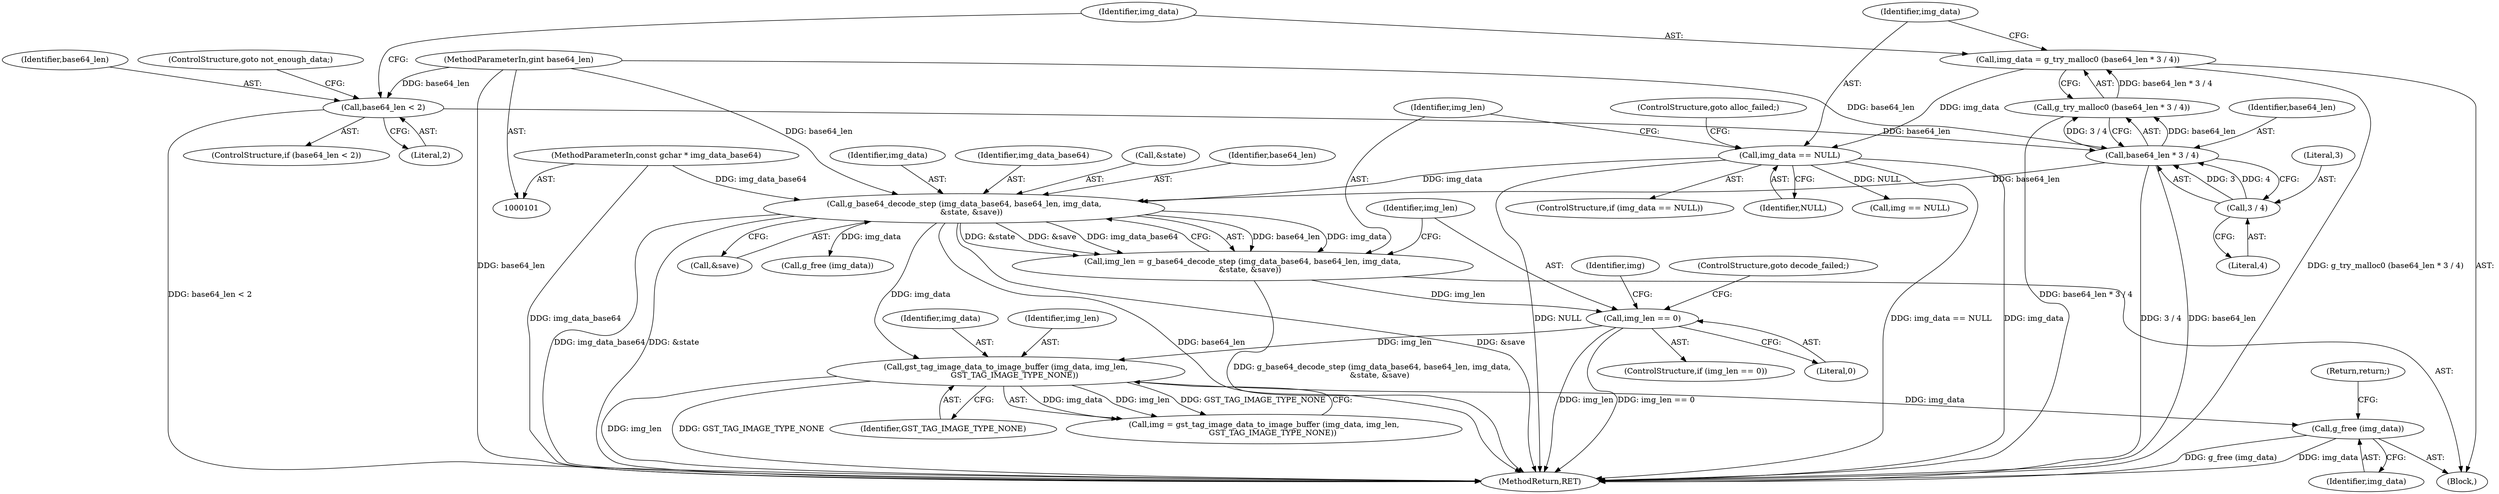 digraph "0_gstreamer_566583e87147f774e7fc4c78b5f7e61d427e40a9@pointer" {
"1000168" [label="(Call,g_free (img_data))"];
"1000152" [label="(Call,gst_tag_image_data_to_image_buffer (img_data, img_len,\n       GST_TAG_IMAGE_TYPE_NONE))"];
"1000137" [label="(Call,g_base64_decode_step (img_data_base64, base64_len, img_data,\n      &state, &save))"];
"1000103" [label="(MethodParameterIn,const gchar * img_data_base64)"];
"1000125" [label="(Call,base64_len * 3 / 4)"];
"1000118" [label="(Call,base64_len < 2)"];
"1000104" [label="(MethodParameterIn,gint base64_len)"];
"1000127" [label="(Call,3 / 4)"];
"1000131" [label="(Call,img_data == NULL)"];
"1000122" [label="(Call,img_data = g_try_malloc0 (base64_len * 3 / 4))"];
"1000124" [label="(Call,g_try_malloc0 (base64_len * 3 / 4))"];
"1000146" [label="(Call,img_len == 0)"];
"1000135" [label="(Call,img_len = g_base64_decode_step (img_data_base64, base64_len, img_data,\n      &state, &save))"];
"1000151" [label="(Identifier,img)"];
"1000122" [label="(Call,img_data = g_try_malloc0 (base64_len * 3 / 4))"];
"1000150" [label="(Call,img = gst_tag_image_data_to_image_buffer (img_data, img_len,\n       GST_TAG_IMAGE_TYPE_NONE))"];
"1000117" [label="(ControlStructure,if (base64_len < 2))"];
"1000155" [label="(Identifier,GST_TAG_IMAGE_TYPE_NONE)"];
"1000154" [label="(Identifier,img_len)"];
"1000143" [label="(Call,&save)"];
"1000186" [label="(Call,g_free (img_data))"];
"1000141" [label="(Call,&state)"];
"1000118" [label="(Call,base64_len < 2)"];
"1000105" [label="(Block,)"];
"1000169" [label="(Identifier,img_data)"];
"1000119" [label="(Identifier,base64_len)"];
"1000128" [label="(Literal,3)"];
"1000136" [label="(Identifier,img_len)"];
"1000133" [label="(Identifier,NULL)"];
"1000139" [label="(Identifier,base64_len)"];
"1000121" [label="(ControlStructure,goto not_enough_data;)"];
"1000140" [label="(Identifier,img_data)"];
"1000131" [label="(Call,img_data == NULL)"];
"1000153" [label="(Identifier,img_data)"];
"1000120" [label="(Literal,2)"];
"1000134" [label="(ControlStructure,goto alloc_failed;)"];
"1000103" [label="(MethodParameterIn,const gchar * img_data_base64)"];
"1000130" [label="(ControlStructure,if (img_data == NULL))"];
"1000135" [label="(Call,img_len = g_base64_decode_step (img_data_base64, base64_len, img_data,\n      &state, &save))"];
"1000137" [label="(Call,g_base64_decode_step (img_data_base64, base64_len, img_data,\n      &state, &save))"];
"1000125" [label="(Call,base64_len * 3 / 4)"];
"1000157" [label="(Call,img == NULL)"];
"1000104" [label="(MethodParameterIn,gint base64_len)"];
"1000147" [label="(Identifier,img_len)"];
"1000138" [label="(Identifier,img_data_base64)"];
"1000152" [label="(Call,gst_tag_image_data_to_image_buffer (img_data, img_len,\n       GST_TAG_IMAGE_TYPE_NONE))"];
"1000145" [label="(ControlStructure,if (img_len == 0))"];
"1000170" [label="(Return,return;)"];
"1000126" [label="(Identifier,base64_len)"];
"1000123" [label="(Identifier,img_data)"];
"1000196" [label="(MethodReturn,RET)"];
"1000149" [label="(ControlStructure,goto decode_failed;)"];
"1000124" [label="(Call,g_try_malloc0 (base64_len * 3 / 4))"];
"1000127" [label="(Call,3 / 4)"];
"1000129" [label="(Literal,4)"];
"1000168" [label="(Call,g_free (img_data))"];
"1000146" [label="(Call,img_len == 0)"];
"1000148" [label="(Literal,0)"];
"1000132" [label="(Identifier,img_data)"];
"1000168" -> "1000105"  [label="AST: "];
"1000168" -> "1000169"  [label="CFG: "];
"1000169" -> "1000168"  [label="AST: "];
"1000170" -> "1000168"  [label="CFG: "];
"1000168" -> "1000196"  [label="DDG: img_data"];
"1000168" -> "1000196"  [label="DDG: g_free (img_data)"];
"1000152" -> "1000168"  [label="DDG: img_data"];
"1000152" -> "1000150"  [label="AST: "];
"1000152" -> "1000155"  [label="CFG: "];
"1000153" -> "1000152"  [label="AST: "];
"1000154" -> "1000152"  [label="AST: "];
"1000155" -> "1000152"  [label="AST: "];
"1000150" -> "1000152"  [label="CFG: "];
"1000152" -> "1000196"  [label="DDG: img_len"];
"1000152" -> "1000196"  [label="DDG: GST_TAG_IMAGE_TYPE_NONE"];
"1000152" -> "1000150"  [label="DDG: img_data"];
"1000152" -> "1000150"  [label="DDG: img_len"];
"1000152" -> "1000150"  [label="DDG: GST_TAG_IMAGE_TYPE_NONE"];
"1000137" -> "1000152"  [label="DDG: img_data"];
"1000146" -> "1000152"  [label="DDG: img_len"];
"1000137" -> "1000135"  [label="AST: "];
"1000137" -> "1000143"  [label="CFG: "];
"1000138" -> "1000137"  [label="AST: "];
"1000139" -> "1000137"  [label="AST: "];
"1000140" -> "1000137"  [label="AST: "];
"1000141" -> "1000137"  [label="AST: "];
"1000143" -> "1000137"  [label="AST: "];
"1000135" -> "1000137"  [label="CFG: "];
"1000137" -> "1000196"  [label="DDG: img_data_base64"];
"1000137" -> "1000196"  [label="DDG: &state"];
"1000137" -> "1000196"  [label="DDG: base64_len"];
"1000137" -> "1000196"  [label="DDG: &save"];
"1000137" -> "1000135"  [label="DDG: base64_len"];
"1000137" -> "1000135"  [label="DDG: img_data"];
"1000137" -> "1000135"  [label="DDG: &state"];
"1000137" -> "1000135"  [label="DDG: &save"];
"1000137" -> "1000135"  [label="DDG: img_data_base64"];
"1000103" -> "1000137"  [label="DDG: img_data_base64"];
"1000125" -> "1000137"  [label="DDG: base64_len"];
"1000104" -> "1000137"  [label="DDG: base64_len"];
"1000131" -> "1000137"  [label="DDG: img_data"];
"1000137" -> "1000186"  [label="DDG: img_data"];
"1000103" -> "1000101"  [label="AST: "];
"1000103" -> "1000196"  [label="DDG: img_data_base64"];
"1000125" -> "1000124"  [label="AST: "];
"1000125" -> "1000127"  [label="CFG: "];
"1000126" -> "1000125"  [label="AST: "];
"1000127" -> "1000125"  [label="AST: "];
"1000124" -> "1000125"  [label="CFG: "];
"1000125" -> "1000196"  [label="DDG: 3 / 4"];
"1000125" -> "1000196"  [label="DDG: base64_len"];
"1000125" -> "1000124"  [label="DDG: base64_len"];
"1000125" -> "1000124"  [label="DDG: 3 / 4"];
"1000118" -> "1000125"  [label="DDG: base64_len"];
"1000104" -> "1000125"  [label="DDG: base64_len"];
"1000127" -> "1000125"  [label="DDG: 3"];
"1000127" -> "1000125"  [label="DDG: 4"];
"1000118" -> "1000117"  [label="AST: "];
"1000118" -> "1000120"  [label="CFG: "];
"1000119" -> "1000118"  [label="AST: "];
"1000120" -> "1000118"  [label="AST: "];
"1000121" -> "1000118"  [label="CFG: "];
"1000123" -> "1000118"  [label="CFG: "];
"1000118" -> "1000196"  [label="DDG: base64_len < 2"];
"1000104" -> "1000118"  [label="DDG: base64_len"];
"1000104" -> "1000101"  [label="AST: "];
"1000104" -> "1000196"  [label="DDG: base64_len"];
"1000127" -> "1000129"  [label="CFG: "];
"1000128" -> "1000127"  [label="AST: "];
"1000129" -> "1000127"  [label="AST: "];
"1000131" -> "1000130"  [label="AST: "];
"1000131" -> "1000133"  [label="CFG: "];
"1000132" -> "1000131"  [label="AST: "];
"1000133" -> "1000131"  [label="AST: "];
"1000134" -> "1000131"  [label="CFG: "];
"1000136" -> "1000131"  [label="CFG: "];
"1000131" -> "1000196"  [label="DDG: img_data"];
"1000131" -> "1000196"  [label="DDG: NULL"];
"1000131" -> "1000196"  [label="DDG: img_data == NULL"];
"1000122" -> "1000131"  [label="DDG: img_data"];
"1000131" -> "1000157"  [label="DDG: NULL"];
"1000122" -> "1000105"  [label="AST: "];
"1000122" -> "1000124"  [label="CFG: "];
"1000123" -> "1000122"  [label="AST: "];
"1000124" -> "1000122"  [label="AST: "];
"1000132" -> "1000122"  [label="CFG: "];
"1000122" -> "1000196"  [label="DDG: g_try_malloc0 (base64_len * 3 / 4)"];
"1000124" -> "1000122"  [label="DDG: base64_len * 3 / 4"];
"1000124" -> "1000196"  [label="DDG: base64_len * 3 / 4"];
"1000146" -> "1000145"  [label="AST: "];
"1000146" -> "1000148"  [label="CFG: "];
"1000147" -> "1000146"  [label="AST: "];
"1000148" -> "1000146"  [label="AST: "];
"1000149" -> "1000146"  [label="CFG: "];
"1000151" -> "1000146"  [label="CFG: "];
"1000146" -> "1000196"  [label="DDG: img_len == 0"];
"1000146" -> "1000196"  [label="DDG: img_len"];
"1000135" -> "1000146"  [label="DDG: img_len"];
"1000135" -> "1000105"  [label="AST: "];
"1000136" -> "1000135"  [label="AST: "];
"1000147" -> "1000135"  [label="CFG: "];
"1000135" -> "1000196"  [label="DDG: g_base64_decode_step (img_data_base64, base64_len, img_data,\n      &state, &save)"];
}
